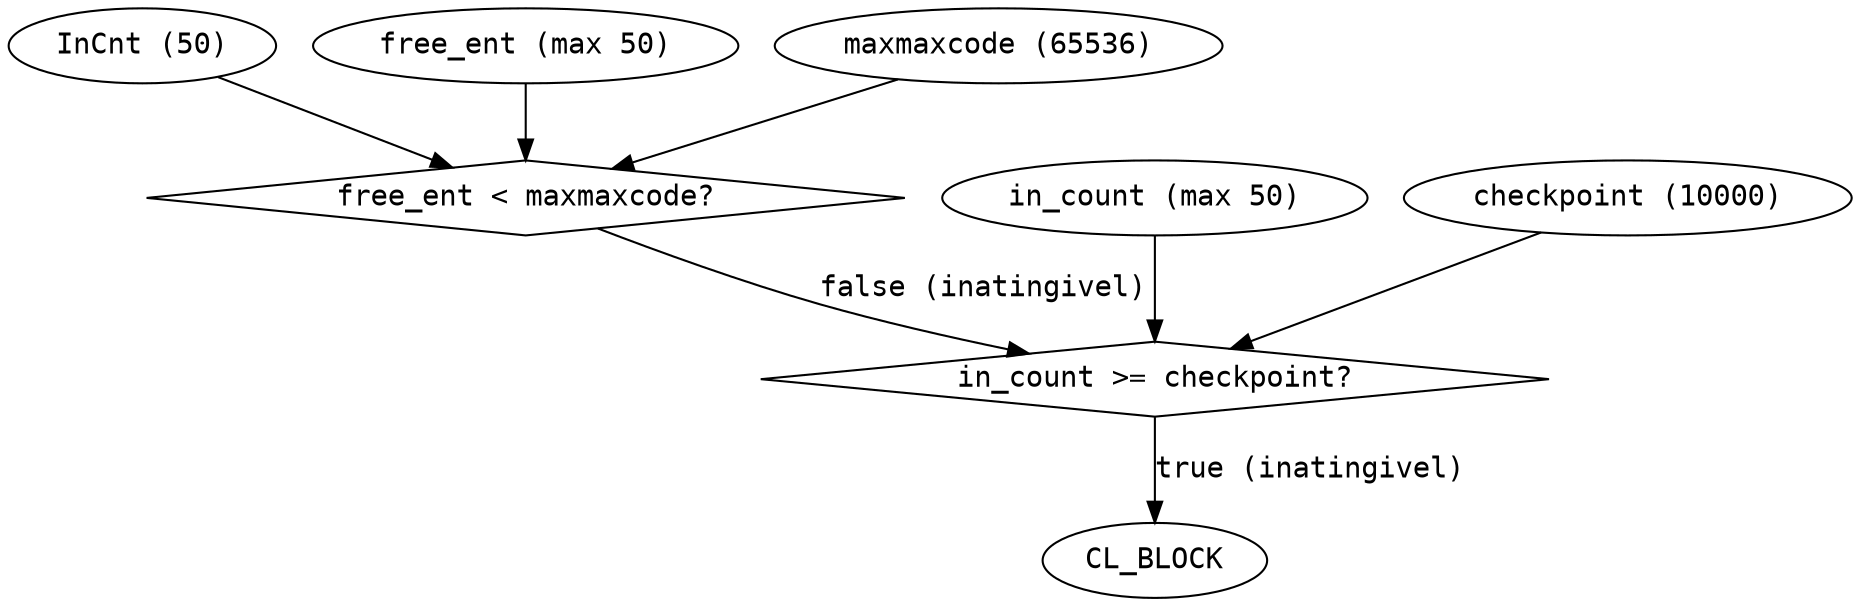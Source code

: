digraph Compress_DFG {
    node [shape=ellipse, fontname="Courier"];
    edge [fontname="Courier"];

    // Variaveis
    InCnt [label="InCnt (50)"];
    free_ent [label="free_ent (max 50)"];
    maxmaxcode [label="maxmaxcode (65536)"];
    in_count [label="in_count (max 50)"];
    checkpoint [label="checkpoint (10000)"];

    // Operacoes
    Compare_free_ent [label="free_ent < maxmaxcode?", shape=diamond];
    Compare_checkpoint [label="in_count >= checkpoint?", shape=diamond];

    // Fluxo de dados
    InCnt -> Compare_free_ent;
    free_ent -> Compare_free_ent;
    maxmaxcode -> Compare_free_ent;
    in_count -> Compare_checkpoint;
    checkpoint -> Compare_checkpoint;

    // Caminho inatingivel
    Compare_free_ent -> Compare_checkpoint [label="false (inatingivel)"];
    Compare_checkpoint -> CL_BLOCK [label="true (inatingivel)"];
}